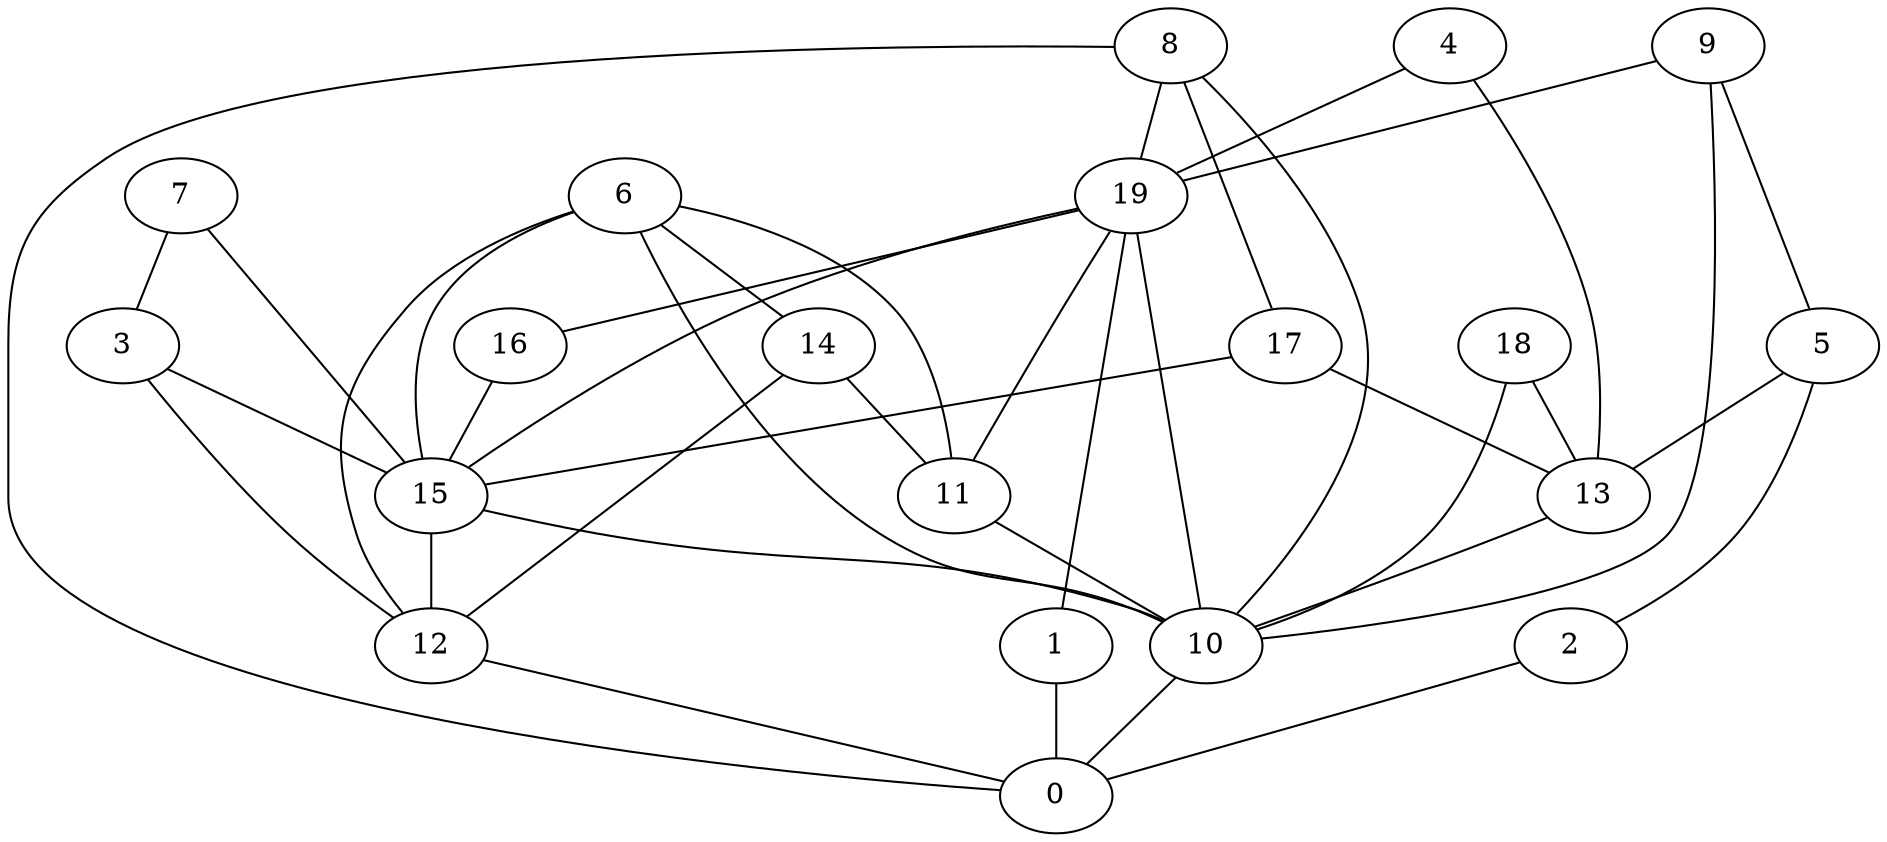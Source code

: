 digraph GG_graph {

subgraph G_graph {
edge [color = black]
"2" -> "0" [dir = none]
"16" -> "15" [dir = none]
"3" -> "12" [dir = none]
"15" -> "12" [dir = none]
"6" -> "11" [dir = none]
"6" -> "14" [dir = none]
"6" -> "10" [dir = none]
"6" -> "15" [dir = none]
"19" -> "1" [dir = none]
"19" -> "10" [dir = none]
"8" -> "17" [dir = none]
"8" -> "0" [dir = none]
"8" -> "10" [dir = none]
"7" -> "3" [dir = none]
"17" -> "13" [dir = none]
"18" -> "13" [dir = none]
"4" -> "19" [dir = none]
"9" -> "5" [dir = none]
"9" -> "19" [dir = none]
"8" -> "19" [dir = none]
"9" -> "10" [dir = none]
"4" -> "13" [dir = none]
"6" -> "12" [dir = none]
"3" -> "15" [dir = none]
"1" -> "0" [dir = none]
"17" -> "15" [dir = none]
"15" -> "10" [dir = none]
"13" -> "10" [dir = none]
"14" -> "11" [dir = none]
"12" -> "0" [dir = none]
"19" -> "15" [dir = none]
"19" -> "11" [dir = none]
"5" -> "13" [dir = none]
"18" -> "10" [dir = none]
"14" -> "12" [dir = none]
"11" -> "10" [dir = none]
"5" -> "2" [dir = none]
"19" -> "16" [dir = none]
"7" -> "15" [dir = none]
"10" -> "0" [dir = none]
}

}
